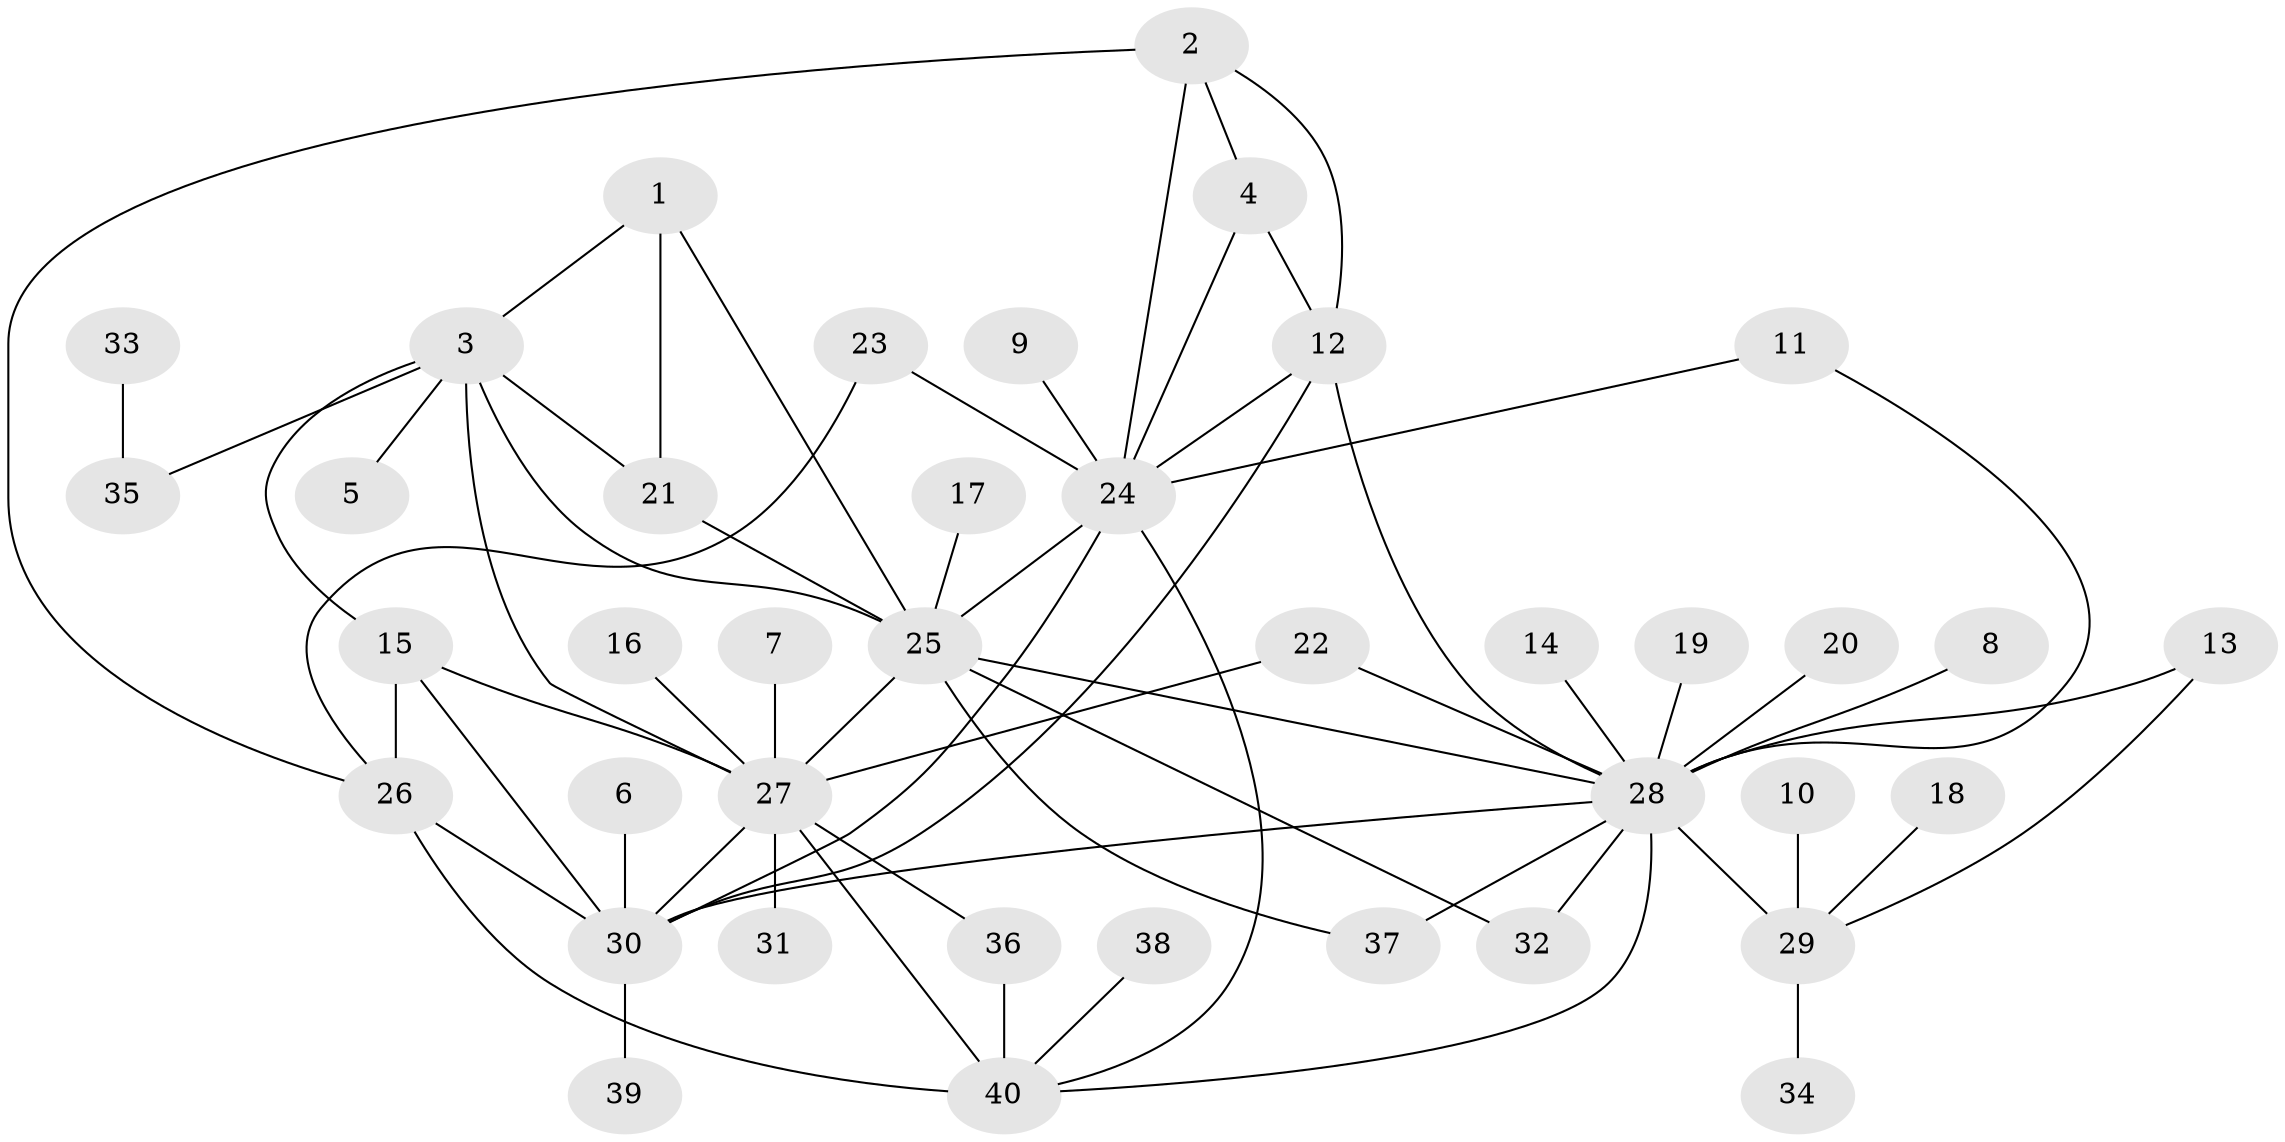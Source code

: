 // original degree distribution, {10: 0.0625, 5: 0.025, 6: 0.05, 8: 0.025, 3: 0.0625, 4: 0.075, 7: 0.0125, 11: 0.0125, 1: 0.5125, 2: 0.1625}
// Generated by graph-tools (version 1.1) at 2025/50/03/09/25 03:50:33]
// undirected, 40 vertices, 64 edges
graph export_dot {
graph [start="1"]
  node [color=gray90,style=filled];
  1;
  2;
  3;
  4;
  5;
  6;
  7;
  8;
  9;
  10;
  11;
  12;
  13;
  14;
  15;
  16;
  17;
  18;
  19;
  20;
  21;
  22;
  23;
  24;
  25;
  26;
  27;
  28;
  29;
  30;
  31;
  32;
  33;
  34;
  35;
  36;
  37;
  38;
  39;
  40;
  1 -- 3 [weight=1.0];
  1 -- 21 [weight=1.0];
  1 -- 25 [weight=1.0];
  2 -- 4 [weight=1.0];
  2 -- 12 [weight=1.0];
  2 -- 24 [weight=1.0];
  2 -- 26 [weight=1.0];
  3 -- 5 [weight=1.0];
  3 -- 15 [weight=1.0];
  3 -- 21 [weight=1.0];
  3 -- 25 [weight=1.0];
  3 -- 27 [weight=1.0];
  3 -- 35 [weight=1.0];
  4 -- 12 [weight=1.0];
  4 -- 24 [weight=1.0];
  6 -- 30 [weight=1.0];
  7 -- 27 [weight=1.0];
  8 -- 28 [weight=1.0];
  9 -- 24 [weight=1.0];
  10 -- 29 [weight=1.0];
  11 -- 24 [weight=1.0];
  11 -- 28 [weight=1.0];
  12 -- 24 [weight=1.0];
  12 -- 28 [weight=1.0];
  12 -- 30 [weight=1.0];
  13 -- 28 [weight=2.0];
  13 -- 29 [weight=1.0];
  14 -- 28 [weight=1.0];
  15 -- 26 [weight=2.0];
  15 -- 27 [weight=1.0];
  15 -- 30 [weight=1.0];
  16 -- 27 [weight=1.0];
  17 -- 25 [weight=1.0];
  18 -- 29 [weight=1.0];
  19 -- 28 [weight=1.0];
  20 -- 28 [weight=1.0];
  21 -- 25 [weight=1.0];
  22 -- 27 [weight=1.0];
  22 -- 28 [weight=1.0];
  23 -- 24 [weight=1.0];
  23 -- 26 [weight=1.0];
  24 -- 25 [weight=1.0];
  24 -- 30 [weight=1.0];
  24 -- 40 [weight=1.0];
  25 -- 27 [weight=1.0];
  25 -- 28 [weight=1.0];
  25 -- 32 [weight=1.0];
  25 -- 37 [weight=1.0];
  26 -- 30 [weight=2.0];
  26 -- 40 [weight=1.0];
  27 -- 30 [weight=1.0];
  27 -- 31 [weight=1.0];
  27 -- 36 [weight=1.0];
  27 -- 40 [weight=2.0];
  28 -- 29 [weight=2.0];
  28 -- 30 [weight=1.0];
  28 -- 32 [weight=1.0];
  28 -- 37 [weight=1.0];
  28 -- 40 [weight=2.0];
  29 -- 34 [weight=1.0];
  30 -- 39 [weight=1.0];
  33 -- 35 [weight=1.0];
  36 -- 40 [weight=2.0];
  38 -- 40 [weight=1.0];
}
